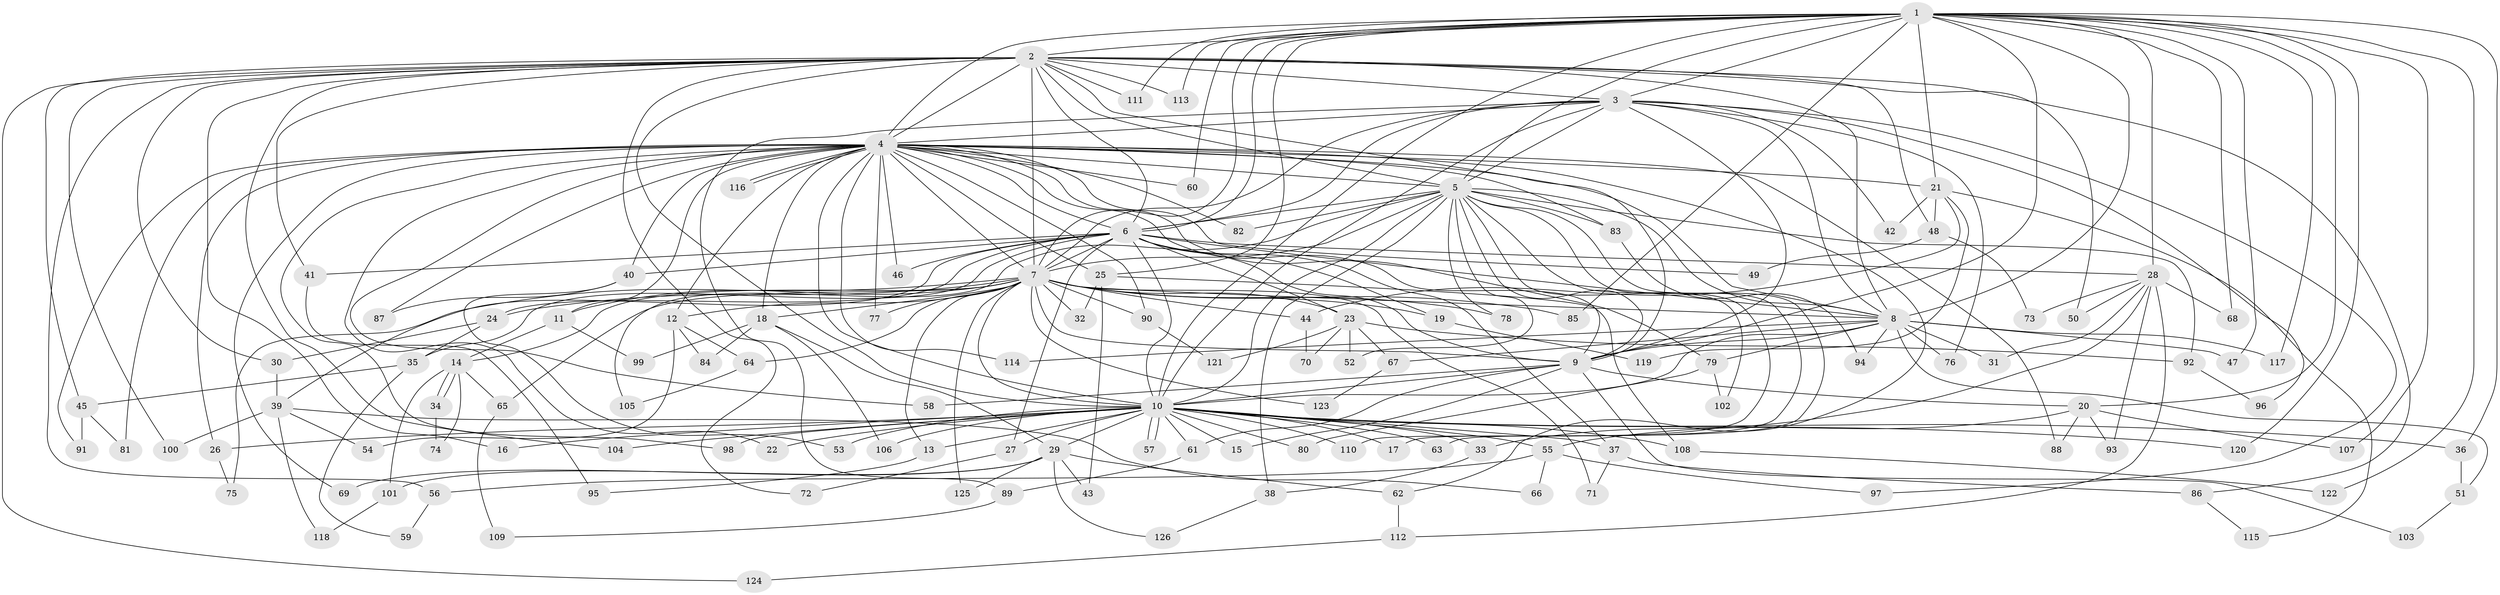 // coarse degree distribution, {20: 0.022727272727272728, 23: 0.011363636363636364, 34: 0.011363636363636364, 18: 0.011363636363636364, 27: 0.011363636363636364, 17: 0.011363636363636364, 13: 0.011363636363636364, 31: 0.011363636363636364, 4: 0.045454545454545456, 5: 0.045454545454545456, 3: 0.2159090909090909, 6: 0.03409090909090909, 2: 0.48863636363636365, 7: 0.03409090909090909, 8: 0.022727272727272728, 1: 0.011363636363636364}
// Generated by graph-tools (version 1.1) at 2025/17/03/04/25 18:17:57]
// undirected, 126 vertices, 277 edges
graph export_dot {
graph [start="1"]
  node [color=gray90,style=filled];
  1;
  2;
  3;
  4;
  5;
  6;
  7;
  8;
  9;
  10;
  11;
  12;
  13;
  14;
  15;
  16;
  17;
  18;
  19;
  20;
  21;
  22;
  23;
  24;
  25;
  26;
  27;
  28;
  29;
  30;
  31;
  32;
  33;
  34;
  35;
  36;
  37;
  38;
  39;
  40;
  41;
  42;
  43;
  44;
  45;
  46;
  47;
  48;
  49;
  50;
  51;
  52;
  53;
  54;
  55;
  56;
  57;
  58;
  59;
  60;
  61;
  62;
  63;
  64;
  65;
  66;
  67;
  68;
  69;
  70;
  71;
  72;
  73;
  74;
  75;
  76;
  77;
  78;
  79;
  80;
  81;
  82;
  83;
  84;
  85;
  86;
  87;
  88;
  89;
  90;
  91;
  92;
  93;
  94;
  95;
  96;
  97;
  98;
  99;
  100;
  101;
  102;
  103;
  104;
  105;
  106;
  107;
  108;
  109;
  110;
  111;
  112;
  113;
  114;
  115;
  116;
  117;
  118;
  119;
  120;
  121;
  122;
  123;
  124;
  125;
  126;
  1 -- 2;
  1 -- 3;
  1 -- 4;
  1 -- 5;
  1 -- 6;
  1 -- 7;
  1 -- 8;
  1 -- 9;
  1 -- 10;
  1 -- 20;
  1 -- 21;
  1 -- 25;
  1 -- 28;
  1 -- 36;
  1 -- 47;
  1 -- 60;
  1 -- 68;
  1 -- 85;
  1 -- 107;
  1 -- 111;
  1 -- 113;
  1 -- 117;
  1 -- 120;
  1 -- 122;
  2 -- 3;
  2 -- 4;
  2 -- 5;
  2 -- 6;
  2 -- 7;
  2 -- 8;
  2 -- 9;
  2 -- 10;
  2 -- 16;
  2 -- 30;
  2 -- 41;
  2 -- 45;
  2 -- 48;
  2 -- 50;
  2 -- 56;
  2 -- 72;
  2 -- 86;
  2 -- 100;
  2 -- 104;
  2 -- 111;
  2 -- 113;
  2 -- 124;
  3 -- 4;
  3 -- 5;
  3 -- 6;
  3 -- 7;
  3 -- 8;
  3 -- 9;
  3 -- 10;
  3 -- 42;
  3 -- 76;
  3 -- 89;
  3 -- 96;
  3 -- 97;
  4 -- 5;
  4 -- 6;
  4 -- 7;
  4 -- 8;
  4 -- 9;
  4 -- 10;
  4 -- 11;
  4 -- 12;
  4 -- 18;
  4 -- 21;
  4 -- 22;
  4 -- 25;
  4 -- 26;
  4 -- 40;
  4 -- 46;
  4 -- 49;
  4 -- 58;
  4 -- 60;
  4 -- 62;
  4 -- 69;
  4 -- 77;
  4 -- 79;
  4 -- 81;
  4 -- 82;
  4 -- 83;
  4 -- 87;
  4 -- 88;
  4 -- 90;
  4 -- 91;
  4 -- 98;
  4 -- 114;
  4 -- 116;
  4 -- 116;
  5 -- 6;
  5 -- 7;
  5 -- 8;
  5 -- 9;
  5 -- 10;
  5 -- 17;
  5 -- 38;
  5 -- 52;
  5 -- 63;
  5 -- 78;
  5 -- 82;
  5 -- 83;
  5 -- 92;
  5 -- 102;
  5 -- 105;
  5 -- 110;
  6 -- 7;
  6 -- 8;
  6 -- 9;
  6 -- 10;
  6 -- 19;
  6 -- 23;
  6 -- 24;
  6 -- 27;
  6 -- 28;
  6 -- 35;
  6 -- 37;
  6 -- 39;
  6 -- 40;
  6 -- 41;
  6 -- 46;
  7 -- 8;
  7 -- 9;
  7 -- 10;
  7 -- 11;
  7 -- 12;
  7 -- 13;
  7 -- 14;
  7 -- 18;
  7 -- 19;
  7 -- 23;
  7 -- 24;
  7 -- 32;
  7 -- 44;
  7 -- 64;
  7 -- 65;
  7 -- 71;
  7 -- 75;
  7 -- 77;
  7 -- 78;
  7 -- 85;
  7 -- 90;
  7 -- 123;
  7 -- 125;
  8 -- 9;
  8 -- 10;
  8 -- 31;
  8 -- 47;
  8 -- 51;
  8 -- 67;
  8 -- 76;
  8 -- 79;
  8 -- 94;
  8 -- 114;
  8 -- 117;
  9 -- 10;
  9 -- 15;
  9 -- 20;
  9 -- 58;
  9 -- 61;
  9 -- 103;
  10 -- 13;
  10 -- 15;
  10 -- 16;
  10 -- 17;
  10 -- 22;
  10 -- 26;
  10 -- 27;
  10 -- 29;
  10 -- 33;
  10 -- 36;
  10 -- 37;
  10 -- 53;
  10 -- 55;
  10 -- 57;
  10 -- 57;
  10 -- 61;
  10 -- 63;
  10 -- 80;
  10 -- 98;
  10 -- 104;
  10 -- 106;
  10 -- 108;
  10 -- 110;
  10 -- 120;
  11 -- 14;
  11 -- 99;
  12 -- 54;
  12 -- 64;
  12 -- 84;
  13 -- 95;
  14 -- 34;
  14 -- 34;
  14 -- 65;
  14 -- 74;
  14 -- 101;
  18 -- 29;
  18 -- 84;
  18 -- 99;
  18 -- 106;
  19 -- 119;
  20 -- 55;
  20 -- 88;
  20 -- 93;
  20 -- 107;
  21 -- 42;
  21 -- 44;
  21 -- 48;
  21 -- 115;
  21 -- 119;
  23 -- 52;
  23 -- 67;
  23 -- 70;
  23 -- 92;
  23 -- 121;
  24 -- 30;
  24 -- 35;
  25 -- 32;
  25 -- 43;
  25 -- 108;
  26 -- 75;
  27 -- 72;
  28 -- 31;
  28 -- 33;
  28 -- 50;
  28 -- 68;
  28 -- 73;
  28 -- 93;
  28 -- 112;
  29 -- 43;
  29 -- 62;
  29 -- 69;
  29 -- 101;
  29 -- 125;
  29 -- 126;
  30 -- 39;
  33 -- 38;
  34 -- 74;
  35 -- 45;
  35 -- 59;
  36 -- 51;
  37 -- 71;
  37 -- 86;
  38 -- 126;
  39 -- 54;
  39 -- 66;
  39 -- 100;
  39 -- 118;
  40 -- 53;
  40 -- 87;
  41 -- 95;
  44 -- 70;
  45 -- 81;
  45 -- 91;
  48 -- 49;
  48 -- 73;
  51 -- 103;
  55 -- 56;
  55 -- 66;
  55 -- 97;
  56 -- 59;
  61 -- 89;
  62 -- 112;
  64 -- 105;
  65 -- 109;
  67 -- 123;
  79 -- 80;
  79 -- 102;
  83 -- 94;
  86 -- 115;
  89 -- 109;
  90 -- 121;
  92 -- 96;
  101 -- 118;
  108 -- 122;
  112 -- 124;
}

